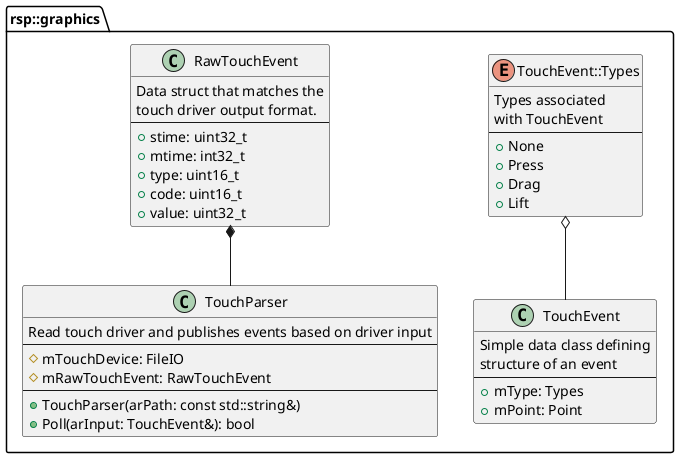 @startuml

namespace rsp::graphics {

    enum TouchEvent::Types {
        Types associated
        with TouchEvent
        --
        +None
        +Press
        +Drag
        +Lift
    }

    class TouchEvent{
        Simple data class defining
        structure of an event
        --
        +mType: Types 
        +mPoint: Point
    }
    
    TouchEvent::Types o-- TouchEvent

    class RawTouchEvent {
        Data struct that matches the
        touch driver output format.
        --
        +stime: uint32_t
        +mtime: int32_t
        +type: uint16_t
        +code: uint16_t
        +value: uint32_t
    }

    class TouchParser{
        Read touch driver and publishes events based on driver input
        --
        #mTouchDevice: FileIO
        #mRawTouchEvent: RawTouchEvent
        --
        +TouchParser(arPath: const std::string&)
        +Poll(arInput: TouchEvent&): bool
    }

    RawTouchEvent *-- TouchParser
}

@enduml